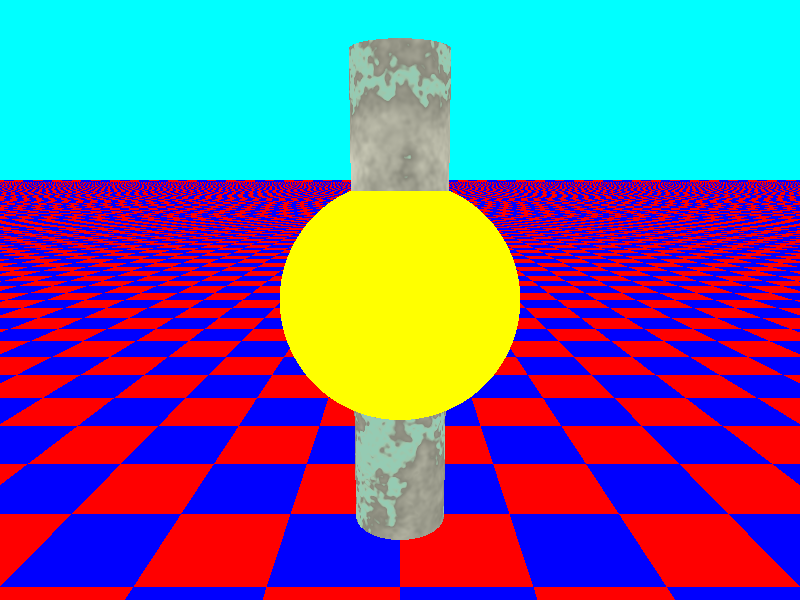 #include "colors.inc"
#include "stones.inc"

background {color Cyan}
camera{
location <0, 2, -3>
look_at <0, 1, 2>
}

sphere {
<0, 1, 2>, 1
//center of sphere, raidus
texture {
pigment {color Yellow}
}
}

//box{
// <-1,0,-1>
// <1,0.5,3>
// texture{
//  T_Stone25
//  scale 4
// }   
// rotate y*20
//}  

//cone{
// <0,1,-1>, 0.3
// <1,2,2>, 1.0
// texture {
// T_Stone25 scale 4
// }
//}             

cylinder{
 <0, 3, 2>
 <0, -1, 2>
 0.4
 open                                                
 texture {T_Stone25 scale 4}
} 

plane { <0, 1, 0>, -1
pigment {
checker color Red, color Blue
}
}

light_source {<2, 20, -3> color White}